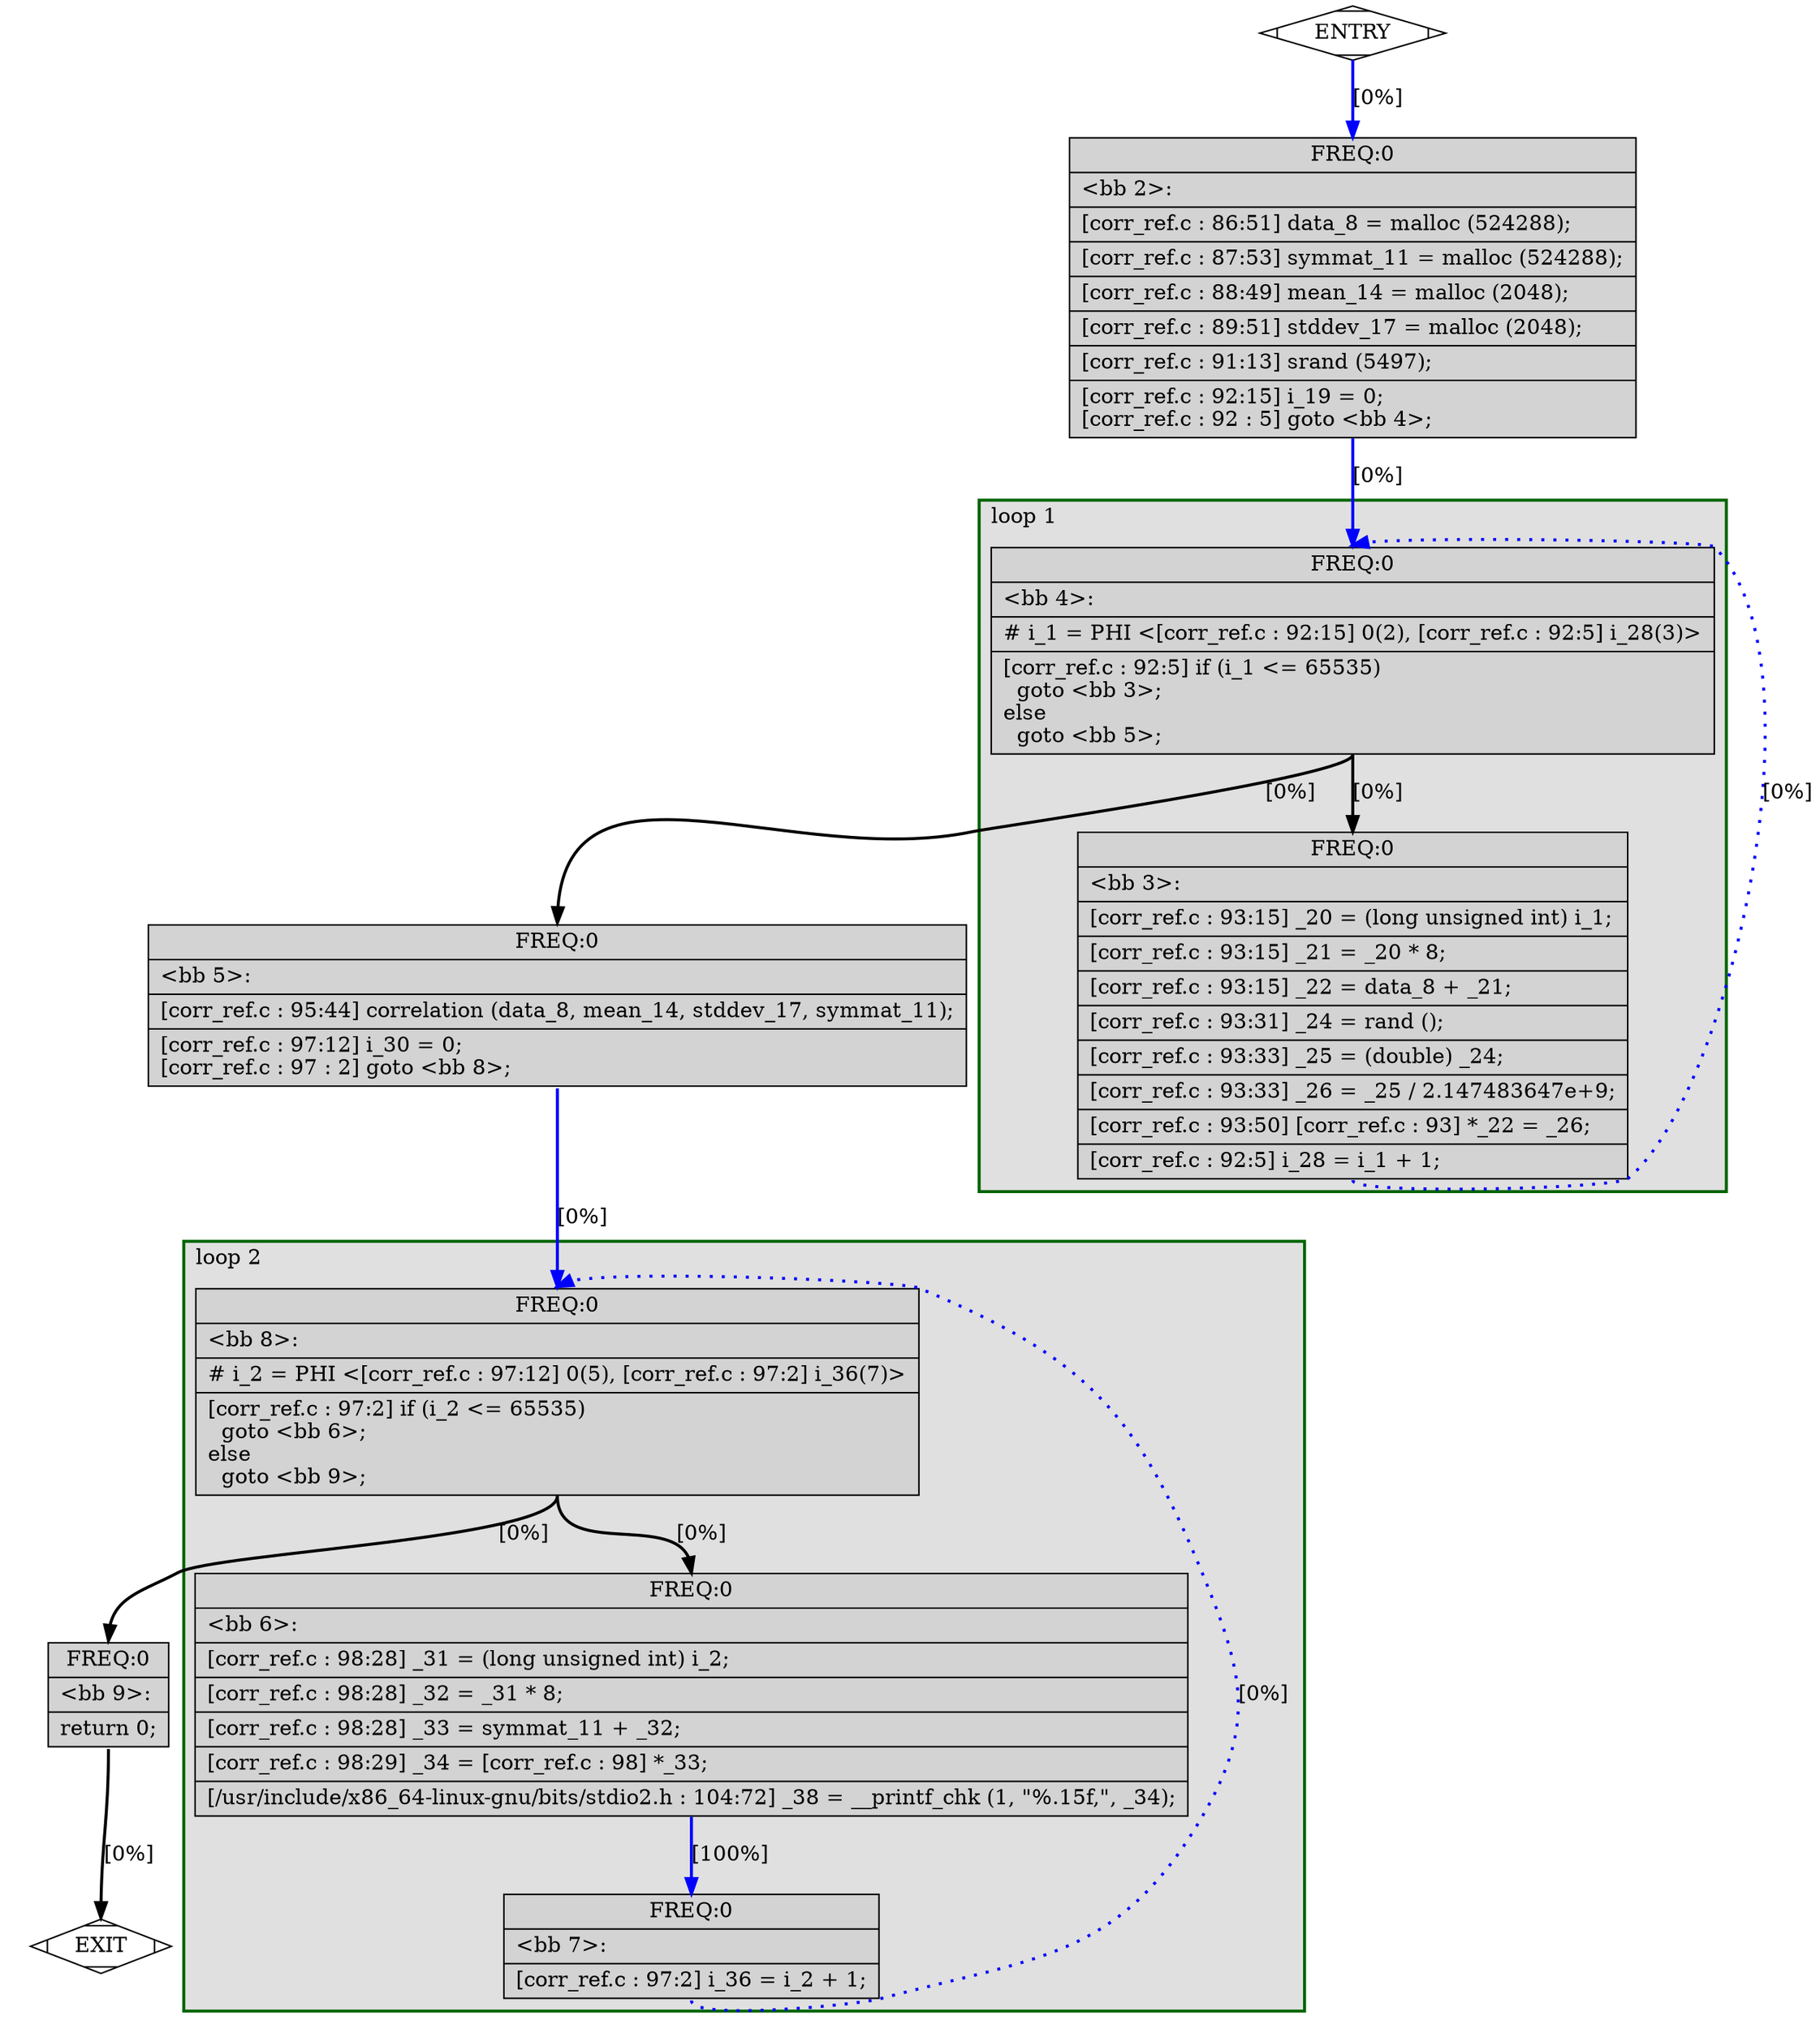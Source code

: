digraph "corr_ref.c.021t.ccp1" {
overlap=false;
subgraph "main" {
	color="black";
	label="main";
	subgraph cluster_49_2 {
	style="filled";
	color="darkgreen";
	fillcolor="grey88";
	label="loop 2";
	labeljust=l;
	penwidth=2;
	fn_49_basic_block_8 [shape=record,style=filled,fillcolor=lightgrey,label="{ FREQ:0 |\<bb\ 8\>:\l\
|#\ i_2\ =\ PHI\ \<[corr_ref.c\ :\ 97:12]\ 0(5),\ [corr_ref.c\ :\ 97:2]\ i_36(7)\>\l\
|[corr_ref.c\ :\ 97:2]\ if\ (i_2\ \<=\ 65535)\l\
\ \ goto\ \<bb\ 6\>;\l\
else\l\
\ \ goto\ \<bb\ 9\>;\l\
}"];

	fn_49_basic_block_6 [shape=record,style=filled,fillcolor=lightgrey,label="{ FREQ:0 |\<bb\ 6\>:\l\
|[corr_ref.c\ :\ 98:28]\ _31\ =\ (long\ unsigned\ int)\ i_2;\l\
|[corr_ref.c\ :\ 98:28]\ _32\ =\ _31\ *\ 8;\l\
|[corr_ref.c\ :\ 98:28]\ _33\ =\ symmat_11\ +\ _32;\l\
|[corr_ref.c\ :\ 98:29]\ _34\ =\ [corr_ref.c\ :\ 98]\ *_33;\l\
|[/usr/include/x86_64-linux-gnu/bits/stdio2.h\ :\ 104:72]\ _38\ =\ __printf_chk\ (1,\ \"%.15f,\",\ _34);\l\
}"];

	fn_49_basic_block_7 [shape=record,style=filled,fillcolor=lightgrey,label="{ FREQ:0 |\<bb\ 7\>:\l\
|[corr_ref.c\ :\ 97:2]\ i_36\ =\ i_2\ +\ 1;\l\
}"];

	}
	subgraph cluster_49_1 {
	style="filled";
	color="darkgreen";
	fillcolor="grey88";
	label="loop 1";
	labeljust=l;
	penwidth=2;
	fn_49_basic_block_4 [shape=record,style=filled,fillcolor=lightgrey,label="{ FREQ:0 |\<bb\ 4\>:\l\
|#\ i_1\ =\ PHI\ \<[corr_ref.c\ :\ 92:15]\ 0(2),\ [corr_ref.c\ :\ 92:5]\ i_28(3)\>\l\
|[corr_ref.c\ :\ 92:5]\ if\ (i_1\ \<=\ 65535)\l\
\ \ goto\ \<bb\ 3\>;\l\
else\l\
\ \ goto\ \<bb\ 5\>;\l\
}"];

	fn_49_basic_block_3 [shape=record,style=filled,fillcolor=lightgrey,label="{ FREQ:0 |\<bb\ 3\>:\l\
|[corr_ref.c\ :\ 93:15]\ _20\ =\ (long\ unsigned\ int)\ i_1;\l\
|[corr_ref.c\ :\ 93:15]\ _21\ =\ _20\ *\ 8;\l\
|[corr_ref.c\ :\ 93:15]\ _22\ =\ data_8\ +\ _21;\l\
|[corr_ref.c\ :\ 93:31]\ _24\ =\ rand\ ();\l\
|[corr_ref.c\ :\ 93:33]\ _25\ =\ (double)\ _24;\l\
|[corr_ref.c\ :\ 93:33]\ _26\ =\ _25\ /\ 2.147483647e+9;\l\
|[corr_ref.c\ :\ 93:50]\ [corr_ref.c\ :\ 93]\ *_22\ =\ _26;\l\
|[corr_ref.c\ :\ 92:5]\ i_28\ =\ i_1\ +\ 1;\l\
}"];

	}
	fn_49_basic_block_0 [shape=Mdiamond,style=filled,fillcolor=white,label="ENTRY"];

	fn_49_basic_block_1 [shape=Mdiamond,style=filled,fillcolor=white,label="EXIT"];

	fn_49_basic_block_2 [shape=record,style=filled,fillcolor=lightgrey,label="{ FREQ:0 |\<bb\ 2\>:\l\
|[corr_ref.c\ :\ 86:51]\ data_8\ =\ malloc\ (524288);\l\
|[corr_ref.c\ :\ 87:53]\ symmat_11\ =\ malloc\ (524288);\l\
|[corr_ref.c\ :\ 88:49]\ mean_14\ =\ malloc\ (2048);\l\
|[corr_ref.c\ :\ 89:51]\ stddev_17\ =\ malloc\ (2048);\l\
|[corr_ref.c\ :\ 91:13]\ srand\ (5497);\l\
|[corr_ref.c\ :\ 92:15]\ i_19\ =\ 0;\l\
[corr_ref.c\ :\ 92\ :\ 5]\ goto\ \<bb\ 4\>;\l\
}"];

	fn_49_basic_block_5 [shape=record,style=filled,fillcolor=lightgrey,label="{ FREQ:0 |\<bb\ 5\>:\l\
|[corr_ref.c\ :\ 95:44]\ correlation\ (data_8,\ mean_14,\ stddev_17,\ symmat_11);\l\
|[corr_ref.c\ :\ 97:12]\ i_30\ =\ 0;\l\
[corr_ref.c\ :\ 97\ :\ 2]\ goto\ \<bb\ 8\>;\l\
}"];

	fn_49_basic_block_9 [shape=record,style=filled,fillcolor=lightgrey,label="{ FREQ:0 |\<bb\ 9\>:\l\
|return\ 0;\l\
}"];

	fn_49_basic_block_0:s -> fn_49_basic_block_2:n [style="solid,bold",color=blue,weight=100,constraint=true, label="[0%]"];
	fn_49_basic_block_2:s -> fn_49_basic_block_4:n [style="solid,bold",color=blue,weight=100,constraint=true, label="[0%]"];
	fn_49_basic_block_3:s -> fn_49_basic_block_4:n [style="dotted,bold",color=blue,weight=10,constraint=false, label="[0%]"];
	fn_49_basic_block_4:s -> fn_49_basic_block_3:n [style="solid,bold",color=black,weight=10,constraint=true, label="[0%]"];
	fn_49_basic_block_4:s -> fn_49_basic_block_5:n [style="solid,bold",color=black,weight=10,constraint=true, label="[0%]"];
	fn_49_basic_block_5:s -> fn_49_basic_block_8:n [style="solid,bold",color=blue,weight=100,constraint=true, label="[0%]"];
	fn_49_basic_block_6:s -> fn_49_basic_block_7:n [style="solid,bold",color=blue,weight=100,constraint=true, label="[100%]"];
	fn_49_basic_block_7:s -> fn_49_basic_block_8:n [style="dotted,bold",color=blue,weight=10,constraint=false, label="[0%]"];
	fn_49_basic_block_8:s -> fn_49_basic_block_6:n [style="solid,bold",color=black,weight=10,constraint=true, label="[0%]"];
	fn_49_basic_block_8:s -> fn_49_basic_block_9:n [style="solid,bold",color=black,weight=10,constraint=true, label="[0%]"];
	fn_49_basic_block_9:s -> fn_49_basic_block_1:n [style="solid,bold",color=black,weight=10,constraint=true, label="[0%]"];
	fn_49_basic_block_0:s -> fn_49_basic_block_1:n [style="invis",constraint=true];
}
}

